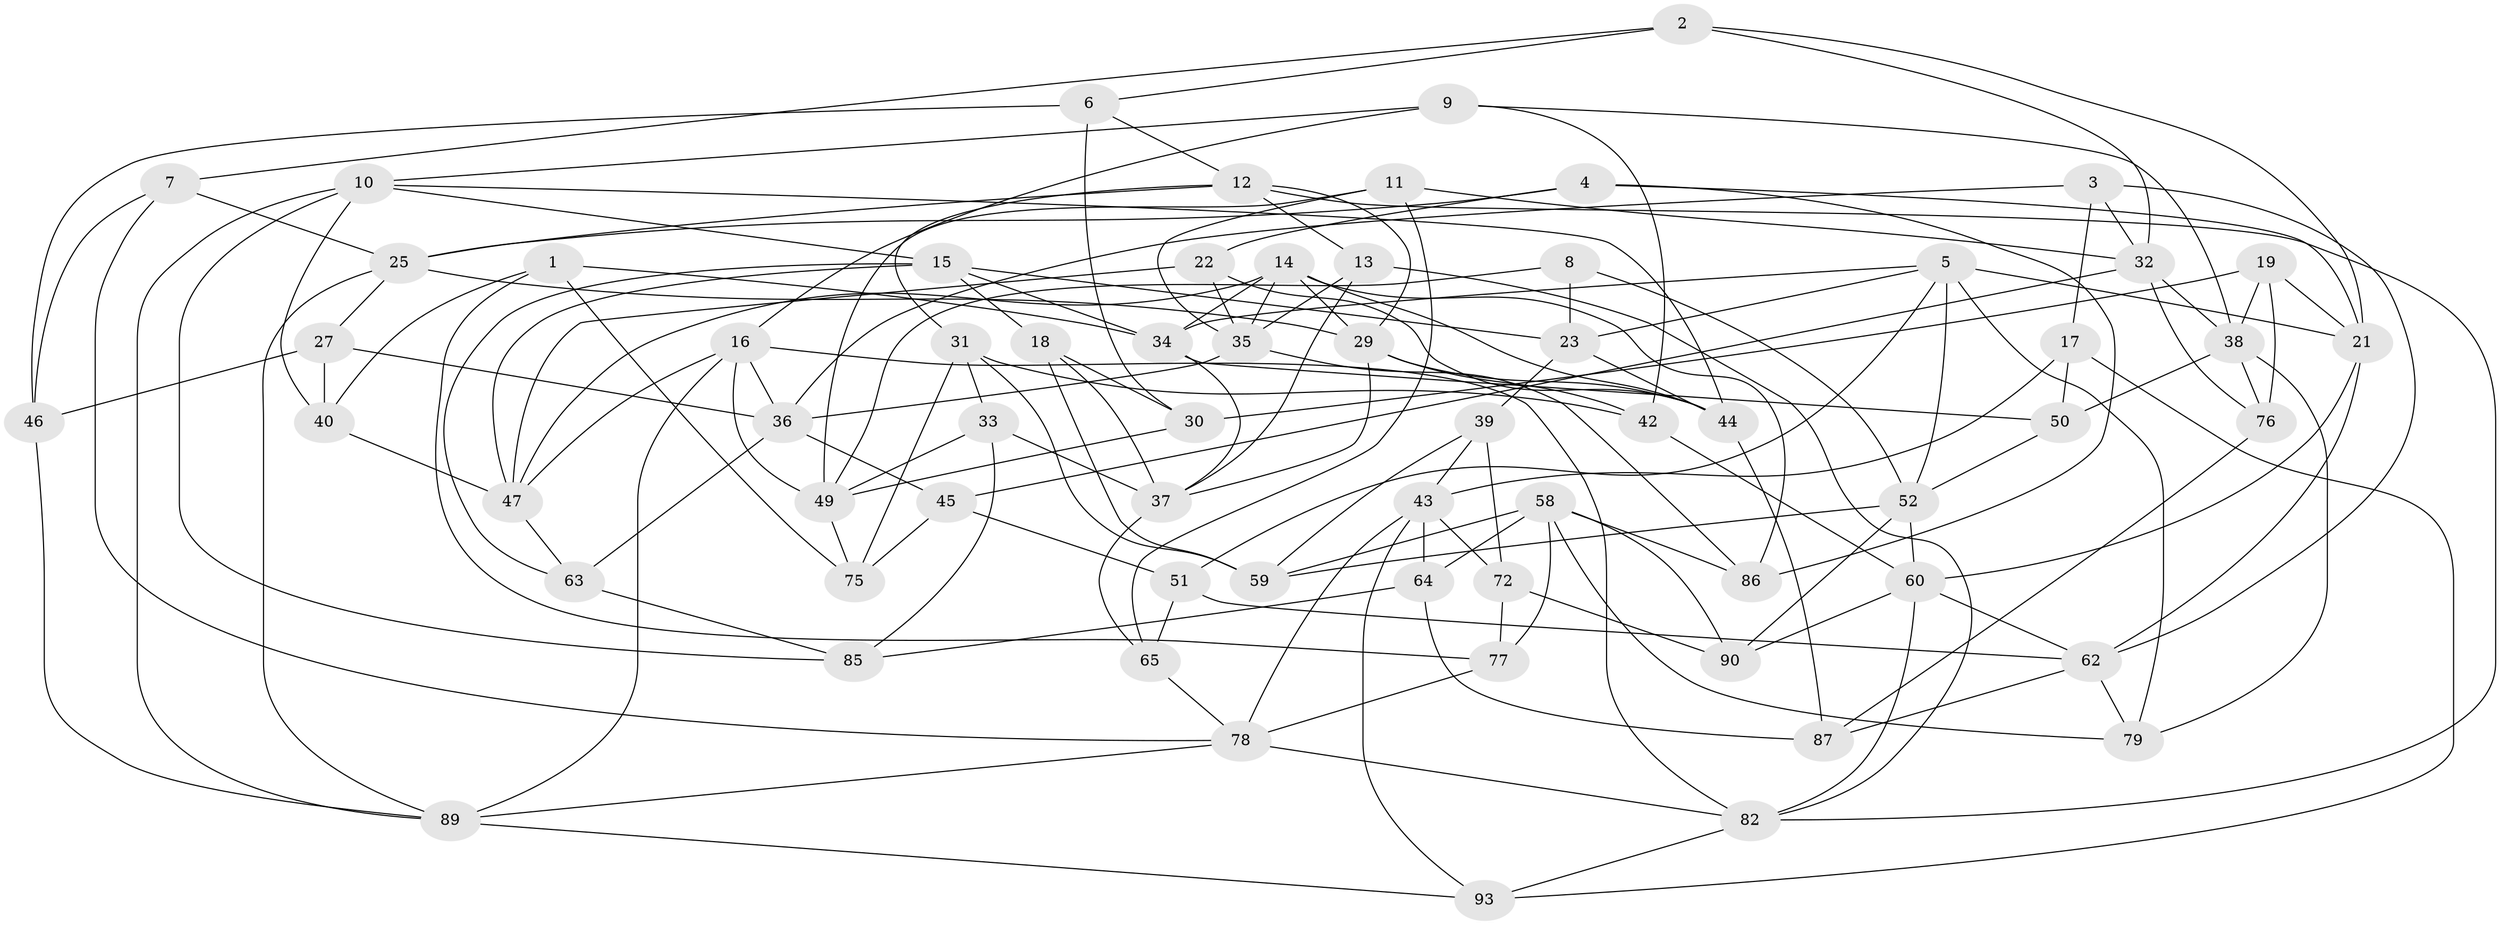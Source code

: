 // Generated by graph-tools (version 1.1) at 2025/24/03/03/25 07:24:23]
// undirected, 66 vertices, 159 edges
graph export_dot {
graph [start="1"]
  node [color=gray90,style=filled];
  1;
  2;
  3;
  4;
  5 [super="+20"];
  6;
  7;
  8;
  9;
  10 [super="+83"];
  11;
  12 [super="+28"];
  13;
  14 [super="+54"];
  15 [super="+26"];
  16 [super="+53"];
  17;
  18;
  19;
  21 [super="+24"];
  22;
  23 [super="+41"];
  25 [super="+80"];
  27;
  29 [super="+48"];
  30;
  31 [super="+95"];
  32 [super="+57"];
  33;
  34 [super="+55"];
  35 [super="+56"];
  36 [super="+81"];
  37 [super="+73"];
  38 [super="+61"];
  39;
  40;
  42;
  43 [super="+69"];
  44 [super="+70"];
  45;
  46;
  47 [super="+71"];
  49 [super="+74"];
  50;
  51;
  52 [super="+94"];
  58 [super="+66"];
  59 [super="+67"];
  60 [super="+84"];
  62 [super="+68"];
  63;
  64;
  65;
  72;
  75;
  76;
  77;
  78 [super="+92"];
  79;
  82 [super="+88"];
  85;
  86;
  87;
  89 [super="+91"];
  90;
  93;
  1 -- 40;
  1 -- 77;
  1 -- 34;
  1 -- 75;
  2 -- 6;
  2 -- 7;
  2 -- 21;
  2 -- 32;
  3 -- 17;
  3 -- 62;
  3 -- 32;
  3 -- 36;
  4 -- 86;
  4 -- 21;
  4 -- 22;
  4 -- 25;
  5 -- 79;
  5 -- 51;
  5 -- 52;
  5 -- 34;
  5 -- 21;
  5 -- 23;
  6 -- 30;
  6 -- 46;
  6 -- 12;
  7 -- 46;
  7 -- 78;
  7 -- 25;
  8 -- 52;
  8 -- 23 [weight=2];
  8 -- 49;
  9 -- 38;
  9 -- 10;
  9 -- 16;
  9 -- 42;
  10 -- 40;
  10 -- 85;
  10 -- 89;
  10 -- 15;
  10 -- 44;
  11 -- 65;
  11 -- 49;
  11 -- 32;
  11 -- 35;
  12 -- 25;
  12 -- 13;
  12 -- 29;
  12 -- 82;
  12 -- 31;
  13 -- 82;
  13 -- 37;
  13 -- 35;
  14 -- 35;
  14 -- 86;
  14 -- 29;
  14 -- 34;
  14 -- 44;
  14 -- 47;
  15 -- 34;
  15 -- 18;
  15 -- 23;
  15 -- 63;
  15 -- 47;
  16 -- 36;
  16 -- 49;
  16 -- 89;
  16 -- 82;
  16 -- 47;
  17 -- 50;
  17 -- 93;
  17 -- 43;
  18 -- 37;
  18 -- 59;
  18 -- 30;
  19 -- 76;
  19 -- 30;
  19 -- 38;
  19 -- 21;
  21 -- 60;
  21 -- 62;
  22 -- 44;
  22 -- 35;
  22 -- 47;
  23 -- 39;
  23 -- 44;
  25 -- 27;
  25 -- 89;
  25 -- 29;
  27 -- 46;
  27 -- 40;
  27 -- 36;
  29 -- 42;
  29 -- 37;
  29 -- 44;
  30 -- 49;
  31 -- 33;
  31 -- 75;
  31 -- 42;
  31 -- 59 [weight=2];
  32 -- 45;
  32 -- 76;
  32 -- 38;
  33 -- 85;
  33 -- 37;
  33 -- 49;
  34 -- 50;
  34 -- 37;
  35 -- 36;
  35 -- 86;
  36 -- 45;
  36 -- 63;
  37 -- 65;
  38 -- 76;
  38 -- 50;
  38 -- 79;
  39 -- 43;
  39 -- 72;
  39 -- 59;
  40 -- 47;
  42 -- 60;
  43 -- 93;
  43 -- 64;
  43 -- 72;
  43 -- 78;
  44 -- 87;
  45 -- 75;
  45 -- 51;
  46 -- 89;
  47 -- 63;
  49 -- 75;
  50 -- 52;
  51 -- 62;
  51 -- 65;
  52 -- 90;
  52 -- 60;
  52 -- 59;
  58 -- 64;
  58 -- 77;
  58 -- 59;
  58 -- 90;
  58 -- 86;
  58 -- 79;
  60 -- 90;
  60 -- 62;
  60 -- 82;
  62 -- 79;
  62 -- 87;
  63 -- 85;
  64 -- 85;
  64 -- 87;
  65 -- 78;
  72 -- 77;
  72 -- 90;
  76 -- 87;
  77 -- 78;
  78 -- 89;
  78 -- 82;
  82 -- 93;
  89 -- 93;
}
